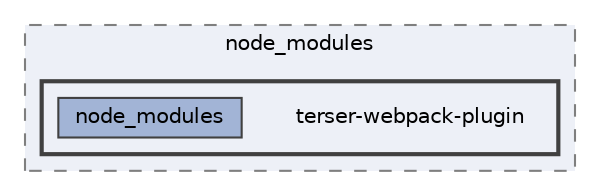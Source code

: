 digraph "pkiclassroomrescheduler/src/main/frontend/node_modules/terser-webpack-plugin"
{
 // LATEX_PDF_SIZE
  bgcolor="transparent";
  edge [fontname=Helvetica,fontsize=10,labelfontname=Helvetica,labelfontsize=10];
  node [fontname=Helvetica,fontsize=10,shape=box,height=0.2,width=0.4];
  compound=true
  subgraph clusterdir_72953eda66ccb3a2722c28e1c3e6c23b {
    graph [ bgcolor="#edf0f7", pencolor="grey50", label="node_modules", fontname=Helvetica,fontsize=10 style="filled,dashed", URL="dir_72953eda66ccb3a2722c28e1c3e6c23b.html",tooltip=""]
  subgraph clusterdir_a0b20e1f58028a65967f2021375b1ae0 {
    graph [ bgcolor="#edf0f7", pencolor="grey25", label="", fontname=Helvetica,fontsize=10 style="filled,bold", URL="dir_a0b20e1f58028a65967f2021375b1ae0.html",tooltip=""]
    dir_a0b20e1f58028a65967f2021375b1ae0 [shape=plaintext, label="terser-webpack-plugin"];
  dir_4a05a0d88591d1ffac8c28e1d3cd9962 [label="node_modules", fillcolor="#a2b4d6", color="grey25", style="filled", URL="dir_4a05a0d88591d1ffac8c28e1d3cd9962.html",tooltip=""];
  }
  }
}
